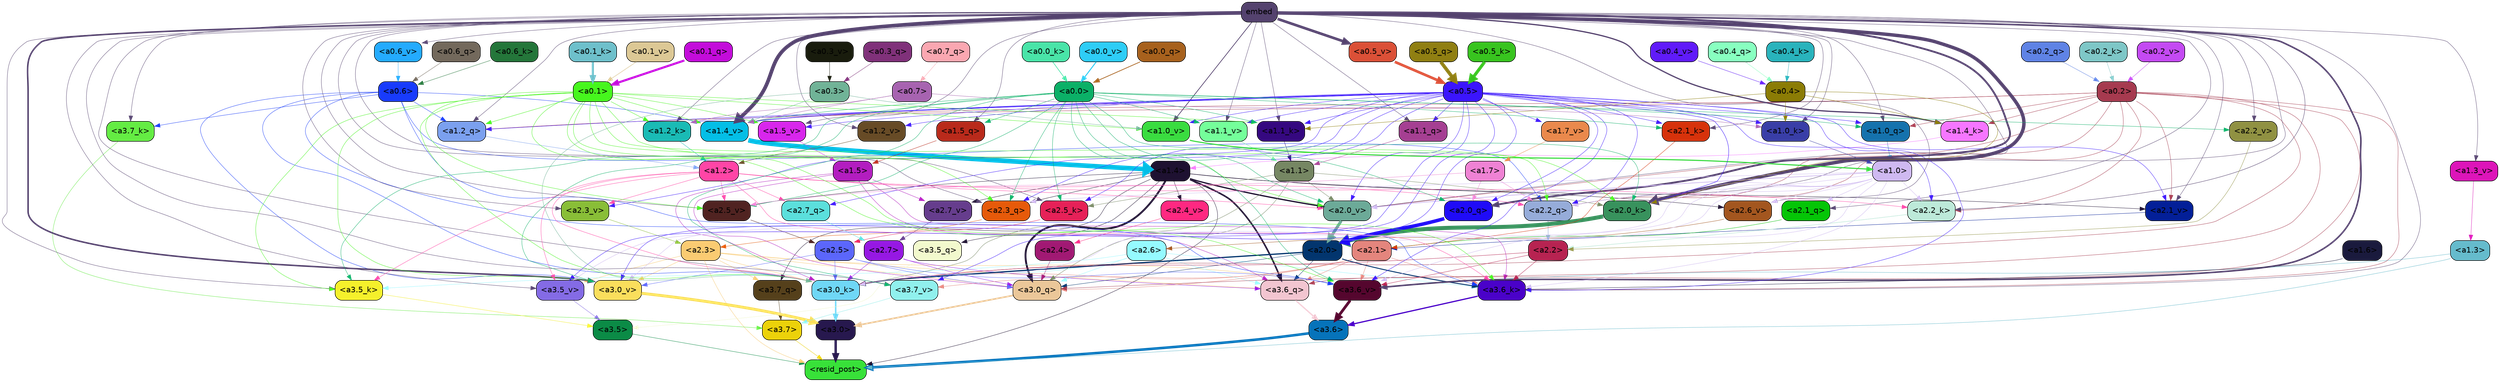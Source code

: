 strict digraph "" {
	graph [bgcolor=transparent,
		layout=dot,
		overlap=false,
		splines=true
	];
	"<a3.7>"	[color=black,
		fillcolor="#ecd20a",
		fontname=Helvetica,
		shape=box,
		style="filled, rounded"];
	"<resid_post>"	[color=black,
		fillcolor="#38e139",
		fontname=Helvetica,
		shape=box,
		style="filled, rounded"];
	"<a3.7>" -> "<resid_post>"	[color="#ecd20a",
		penwidth=0.6239100098609924];
	"<a3.6>"	[color=black,
		fillcolor="#0673ba",
		fontname=Helvetica,
		shape=box,
		style="filled, rounded"];
	"<a3.6>" -> "<resid_post>"	[color="#0673ba",
		penwidth=4.569062113761902];
	"<a3.5>"	[color=black,
		fillcolor="#0b8b46",
		fontname=Helvetica,
		shape=box,
		style="filled, rounded"];
	"<a3.5>" -> "<resid_post>"	[color="#0b8b46",
		penwidth=0.6];
	"<a3.0>"	[color=black,
		fillcolor="#27184e",
		fontname=Helvetica,
		shape=box,
		style="filled, rounded"];
	"<a3.0>" -> "<resid_post>"	[color="#27184e",
		penwidth=4.283544182777405];
	"<a2.3>"	[color=black,
		fillcolor="#facb72",
		fontname=Helvetica,
		shape=box,
		style="filled, rounded"];
	"<a2.3>" -> "<resid_post>"	[color="#facb72",
		penwidth=0.6];
	"<a3.7_q>"	[color=black,
		fillcolor="#55401b",
		fontname=Helvetica,
		shape=box,
		style="filled, rounded"];
	"<a2.3>" -> "<a3.7_q>"	[color="#facb72",
		penwidth=0.6];
	"<a3.6_q>"	[color=black,
		fillcolor="#f2c5d0",
		fontname=Helvetica,
		shape=box,
		style="filled, rounded"];
	"<a2.3>" -> "<a3.6_q>"	[color="#facb72",
		penwidth=0.6];
	"<a3.0_q>"	[color=black,
		fillcolor="#ebc799",
		fontname=Helvetica,
		shape=box,
		style="filled, rounded"];
	"<a2.3>" -> "<a3.0_q>"	[color="#facb72",
		penwidth=0.6];
	"<a3.0_k>"	[color=black,
		fillcolor="#6fd7f6",
		fontname=Helvetica,
		shape=box,
		style="filled, rounded"];
	"<a2.3>" -> "<a3.0_k>"	[color="#facb72",
		penwidth=0.6];
	"<a3.6_v>"	[color=black,
		fillcolor="#55062e",
		fontname=Helvetica,
		shape=box,
		style="filled, rounded"];
	"<a2.3>" -> "<a3.6_v>"	[color="#facb72",
		penwidth=0.6];
	"<a3.5_v>"	[color=black,
		fillcolor="#846be5",
		fontname=Helvetica,
		shape=box,
		style="filled, rounded"];
	"<a2.3>" -> "<a3.5_v>"	[color="#facb72",
		penwidth=0.6];
	"<a3.0_v>"	[color=black,
		fillcolor="#fade5c",
		fontname=Helvetica,
		shape=box,
		style="filled, rounded"];
	"<a2.3>" -> "<a3.0_v>"	[color="#facb72",
		penwidth=0.6];
	"<a1.4>"	[color=black,
		fillcolor="#1e1131",
		fontname=Helvetica,
		shape=box,
		style="filled, rounded"];
	"<a1.4>" -> "<resid_post>"	[color="#1e1131",
		penwidth=0.6];
	"<a1.4>" -> "<a3.7_q>"	[color="#1e1131",
		penwidth=0.6];
	"<a1.4>" -> "<a3.6_q>"	[color="#1e1131",
		penwidth=2.7934007048606873];
	"<a3.5_q>"	[color=black,
		fillcolor="#f2f9cd",
		fontname=Helvetica,
		shape=box,
		style="filled, rounded"];
	"<a1.4>" -> "<a3.5_q>"	[color="#1e1131",
		penwidth=0.6];
	"<a1.4>" -> "<a3.0_q>"	[color="#1e1131",
		penwidth=3.340754985809326];
	"<a2.3_q>"	[color=black,
		fillcolor="#e65a0a",
		fontname=Helvetica,
		shape=box,
		style="filled, rounded"];
	"<a1.4>" -> "<a2.3_q>"	[color="#1e1131",
		penwidth=0.6];
	"<a2.7_v>"	[color=black,
		fillcolor="#663d8d",
		fontname=Helvetica,
		shape=box,
		style="filled, rounded"];
	"<a1.4>" -> "<a2.7_v>"	[color="#1e1131",
		penwidth=0.6];
	"<a2.6_v>"	[color=black,
		fillcolor="#a3561f",
		fontname=Helvetica,
		shape=box,
		style="filled, rounded"];
	"<a1.4>" -> "<a2.6_v>"	[color="#1e1131",
		penwidth=0.6];
	"<a2.5_v>"	[color=black,
		fillcolor="#502321",
		fontname=Helvetica,
		shape=box,
		style="filled, rounded"];
	"<a1.4>" -> "<a2.5_v>"	[color="#1e1131",
		penwidth=0.6];
	"<a2.4_v>"	[color=black,
		fillcolor="#fe2881",
		fontname=Helvetica,
		shape=box,
		style="filled, rounded"];
	"<a1.4>" -> "<a2.4_v>"	[color="#1e1131",
		penwidth=0.6];
	"<a2.1_v>"	[color=black,
		fillcolor="#031f98",
		fontname=Helvetica,
		shape=box,
		style="filled, rounded"];
	"<a1.4>" -> "<a2.1_v>"	[color="#1e1131",
		penwidth=0.6];
	"<a2.0_v>"	[color=black,
		fillcolor="#6caa98",
		fontname=Helvetica,
		shape=box,
		style="filled, rounded"];
	"<a1.4>" -> "<a2.0_v>"	[color="#1e1131",
		penwidth=2.268759250640869];
	"<a1.3>"	[color=black,
		fillcolor="#65bbcc",
		fontname=Helvetica,
		shape=box,
		style="filled, rounded"];
	"<a1.3>" -> "<resid_post>"	[color="#65bbcc",
		penwidth=0.6];
	"<a1.3>" -> "<a3.6_v>"	[color="#65bbcc",
		penwidth=0.6];
	"<a3.7_q>" -> "<a3.7>"	[color="#55401b",
		penwidth=0.6];
	"<a3.6_q>" -> "<a3.6>"	[color="#f2c5d0",
		penwidth=2.0347584784030914];
	"<a3.5_q>" -> "<a3.5>"	[color="#f2f9cd",
		penwidth=0.6];
	"<a3.0_q>" -> "<a3.0>"	[color="#ebc799",
		penwidth=2.8635367155075073];
	"<a3.7_k>"	[color=black,
		fillcolor="#64ec43",
		fontname=Helvetica,
		shape=box,
		style="filled, rounded"];
	"<a3.7_k>" -> "<a3.7>"	[color="#64ec43",
		penwidth=0.6];
	"<a3.6_k>"	[color=black,
		fillcolor="#4a02c9",
		fontname=Helvetica,
		shape=box,
		style="filled, rounded"];
	"<a3.6_k>" -> "<a3.6>"	[color="#4a02c9",
		penwidth=2.1760786175727844];
	"<a3.5_k>"	[color=black,
		fillcolor="#f5f02b",
		fontname=Helvetica,
		shape=box,
		style="filled, rounded"];
	"<a3.5_k>" -> "<a3.5>"	[color="#f5f02b",
		penwidth=0.6];
	"<a3.0_k>" -> "<a3.0>"	[color="#6fd7f6",
		penwidth=2.632905662059784];
	"<a3.7_v>"	[color=black,
		fillcolor="#90f0ed",
		fontname=Helvetica,
		shape=box,
		style="filled, rounded"];
	"<a3.7_v>" -> "<a3.7>"	[color="#90f0ed",
		penwidth=0.6];
	"<a3.6_v>" -> "<a3.6>"	[color="#55062e",
		penwidth=4.981305837631226];
	"<a3.5_v>" -> "<a3.5>"	[color="#846be5",
		penwidth=0.6];
	"<a3.0_v>" -> "<a3.0>"	[color="#fade5c",
		penwidth=5.168330669403076];
	"<a2.7>"	[color=black,
		fillcolor="#9618e3",
		fontname=Helvetica,
		shape=box,
		style="filled, rounded"];
	"<a2.7>" -> "<a3.6_q>"	[color="#9618e3",
		penwidth=0.6];
	"<a2.7>" -> "<a3.0_q>"	[color="#9618e3",
		penwidth=0.6];
	"<a2.7>" -> "<a3.0_k>"	[color="#9618e3",
		penwidth=0.6];
	"<a2.6>"	[color=black,
		fillcolor="#95faff",
		fontname=Helvetica,
		shape=box,
		style="filled, rounded"];
	"<a2.6>" -> "<a3.6_q>"	[color="#95faff",
		penwidth=0.6];
	"<a2.6>" -> "<a3.0_q>"	[color="#95faff",
		penwidth=0.6];
	"<a2.6>" -> "<a3.6_k>"	[color="#95faff",
		penwidth=0.6];
	"<a2.6>" -> "<a3.5_k>"	[color="#95faff",
		penwidth=0.6];
	"<a2.6>" -> "<a3.0_k>"	[color="#95faff",
		penwidth=0.6];
	"<a2.1>"	[color=black,
		fillcolor="#e4857d",
		fontname=Helvetica,
		shape=box,
		style="filled, rounded"];
	"<a2.1>" -> "<a3.6_q>"	[color="#e4857d",
		penwidth=0.6];
	"<a2.1>" -> "<a3.0_q>"	[color="#e4857d",
		penwidth=0.6];
	"<a2.1>" -> "<a3.6_k>"	[color="#e4857d",
		penwidth=0.6];
	"<a2.1>" -> "<a3.0_k>"	[color="#e4857d",
		penwidth=0.6];
	"<a2.1>" -> "<a3.7_v>"	[color="#e4857d",
		penwidth=0.6];
	"<a2.1>" -> "<a3.6_v>"	[color="#e4857d",
		penwidth=0.6];
	"<a2.0>"	[color=black,
		fillcolor="#02356e",
		fontname=Helvetica,
		shape=box,
		style="filled, rounded"];
	"<a2.0>" -> "<a3.6_q>"	[color="#02356e",
		penwidth=0.6];
	"<a2.0>" -> "<a3.0_q>"	[color="#02356e",
		penwidth=0.6];
	"<a2.0>" -> "<a3.6_k>"	[color="#02356e",
		penwidth=1.6382827460765839];
	"<a2.0>" -> "<a3.0_k>"	[color="#02356e",
		penwidth=2.161143198609352];
	"<a1.5>"	[color=black,
		fillcolor="#b31dc0",
		fontname=Helvetica,
		shape=box,
		style="filled, rounded"];
	"<a1.5>" -> "<a3.6_q>"	[color="#b31dc0",
		penwidth=0.6];
	"<a1.5>" -> "<a3.0_q>"	[color="#b31dc0",
		penwidth=0.6];
	"<a1.5>" -> "<a3.6_k>"	[color="#b31dc0",
		penwidth=0.6];
	"<a1.5>" -> "<a3.0_k>"	[color="#b31dc0",
		penwidth=0.6];
	"<a1.5>" -> "<a2.7_v>"	[color="#b31dc0",
		penwidth=0.6];
	"<a0.2>"	[color=black,
		fillcolor="#a63a4f",
		fontname=Helvetica,
		shape=box,
		style="filled, rounded"];
	"<a0.2>" -> "<a3.6_q>"	[color="#a63a4f",
		penwidth=0.6];
	"<a0.2>" -> "<a3.0_q>"	[color="#a63a4f",
		penwidth=0.6];
	"<a0.2>" -> "<a3.6_k>"	[color="#a63a4f",
		penwidth=0.6];
	"<a0.2>" -> "<a3.0_k>"	[color="#a63a4f",
		penwidth=0.6];
	"<a2.2_q>"	[color=black,
		fillcolor="#96acd9",
		fontname=Helvetica,
		shape=box,
		style="filled, rounded"];
	"<a0.2>" -> "<a2.2_q>"	[color="#a63a4f",
		penwidth=0.6];
	"<a2.2_k>"	[color=black,
		fillcolor="#bde9d9",
		fontname=Helvetica,
		shape=box,
		style="filled, rounded"];
	"<a0.2>" -> "<a2.2_k>"	[color="#a63a4f",
		penwidth=0.6];
	"<a2.0_k>"	[color=black,
		fillcolor="#38925d",
		fontname=Helvetica,
		shape=box,
		style="filled, rounded"];
	"<a0.2>" -> "<a2.0_k>"	[color="#a63a4f",
		penwidth=0.6];
	"<a0.2>" -> "<a2.1_v>"	[color="#a63a4f",
		penwidth=0.6];
	"<a0.2>" -> "<a2.0_v>"	[color="#a63a4f",
		penwidth=0.6];
	"<a1.2_q>"	[color=black,
		fillcolor="#7ba0ef",
		fontname=Helvetica,
		shape=box,
		style="filled, rounded"];
	"<a0.2>" -> "<a1.2_q>"	[color="#a63a4f",
		penwidth=0.6];
	"<a1.0_q>"	[color=black,
		fillcolor="#1572ad",
		fontname=Helvetica,
		shape=box,
		style="filled, rounded"];
	"<a0.2>" -> "<a1.0_q>"	[color="#a63a4f",
		penwidth=0.6];
	"<a1.4_k>"	[color=black,
		fillcolor="#f676ff",
		fontname=Helvetica,
		shape=box,
		style="filled, rounded"];
	"<a0.2>" -> "<a1.4_k>"	[color="#a63a4f",
		penwidth=0.6];
	"<a1.4_v>"	[color=black,
		fillcolor="#04bee6",
		fontname=Helvetica,
		shape=box,
		style="filled, rounded"];
	"<a0.2>" -> "<a1.4_v>"	[color="#a63a4f",
		penwidth=0.6];
	"<a2.5>"	[color=black,
		fillcolor="#5b66fb",
		fontname=Helvetica,
		shape=box,
		style="filled, rounded"];
	"<a2.5>" -> "<a3.0_q>"	[color="#5b66fb",
		penwidth=0.6];
	"<a2.5>" -> "<a3.0_k>"	[color="#5b66fb",
		penwidth=0.6];
	"<a2.5>" -> "<a3.6_v>"	[color="#5b66fb",
		penwidth=0.6];
	"<a2.5>" -> "<a3.0_v>"	[color="#5b66fb",
		penwidth=0.6];
	"<a2.4>"	[color=black,
		fillcolor="#a11973",
		fontname=Helvetica,
		shape=box,
		style="filled, rounded"];
	"<a2.4>" -> "<a3.0_q>"	[color="#a11973",
		penwidth=0.6];
	"<a1.1>"	[color=black,
		fillcolor="#768763",
		fontname=Helvetica,
		shape=box,
		style="filled, rounded"];
	"<a1.1>" -> "<a3.0_q>"	[color="#768763",
		penwidth=0.6];
	"<a1.1>" -> "<a3.0_k>"	[color="#768763",
		penwidth=0.6];
	"<a2.5_k>"	[color=black,
		fillcolor="#e62158",
		fontname=Helvetica,
		shape=box,
		style="filled, rounded"];
	"<a1.1>" -> "<a2.5_k>"	[color="#768763",
		penwidth=0.6];
	"<a1.1>" -> "<a2.0_k>"	[color="#768763",
		penwidth=0.6];
	"<a1.1>" -> "<a2.0_v>"	[color="#768763",
		penwidth=0.6];
	"<a0.6>"	[color=black,
		fillcolor="#183bfb",
		fontname=Helvetica,
		shape=box,
		style="filled, rounded"];
	"<a0.6>" -> "<a3.7_k>"	[color="#183bfb",
		penwidth=0.6];
	"<a0.6>" -> "<a3.6_k>"	[color="#183bfb",
		penwidth=0.6];
	"<a0.6>" -> "<a3.0_k>"	[color="#183bfb",
		penwidth=0.6];
	"<a0.6>" -> "<a3.6_v>"	[color="#183bfb",
		penwidth=0.6];
	"<a0.6>" -> "<a3.0_v>"	[color="#183bfb",
		penwidth=0.6];
	"<a0.6>" -> "<a2.2_q>"	[color="#183bfb",
		penwidth=0.6];
	"<a0.6>" -> "<a1.2_q>"	[color="#183bfb",
		penwidth=0.6];
	"<a0.6>" -> "<a1.4_v>"	[color="#183bfb",
		penwidth=0.6];
	embed	[color=black,
		fillcolor="#54426e",
		fontname=Helvetica,
		shape=box,
		style="filled, rounded"];
	embed -> "<a3.7_k>"	[color="#54426e",
		penwidth=0.6];
	embed -> "<a3.6_k>"	[color="#54426e",
		penwidth=0.6];
	embed -> "<a3.5_k>"	[color="#54426e",
		penwidth=0.6];
	embed -> "<a3.0_k>"	[color="#54426e",
		penwidth=0.6];
	embed -> "<a3.7_v>"	[color="#54426e",
		penwidth=0.6];
	embed -> "<a3.6_v>"	[color="#54426e",
		penwidth=2.7825746536254883];
	embed -> "<a3.5_v>"	[color="#54426e",
		penwidth=0.6];
	embed -> "<a3.0_v>"	[color="#54426e",
		penwidth=2.6950180530548096];
	embed -> "<a2.3_q>"	[color="#54426e",
		penwidth=0.6];
	embed -> "<a2.2_q>"	[color="#54426e",
		penwidth=0.6];
	"<a2.1_q>"	[color=black,
		fillcolor="#05c507",
		fontname=Helvetica,
		shape=box,
		style="filled, rounded"];
	embed -> "<a2.1_q>"	[color="#54426e",
		penwidth=0.6];
	"<a2.0_q>"	[color=black,
		fillcolor="#1f0bf8",
		fontname=Helvetica,
		shape=box,
		style="filled, rounded"];
	embed -> "<a2.0_q>"	[color="#54426e",
		penwidth=3.305941343307495];
	embed -> "<a2.5_k>"	[color="#54426e",
		penwidth=0.6];
	embed -> "<a2.2_k>"	[color="#54426e",
		penwidth=0.6698317527770996];
	"<a2.1_k>"	[color=black,
		fillcolor="#d7320b",
		fontname=Helvetica,
		shape=box,
		style="filled, rounded"];
	embed -> "<a2.1_k>"	[color="#54426e",
		penwidth=0.6];
	embed -> "<a2.0_k>"	[color="#54426e",
		penwidth=6.12570995092392];
	embed -> "<a2.6_v>"	[color="#54426e",
		penwidth=0.6];
	embed -> "<a2.5_v>"	[color="#54426e",
		penwidth=0.6];
	"<a2.3_v>"	[color=black,
		fillcolor="#89be37",
		fontname=Helvetica,
		shape=box,
		style="filled, rounded"];
	embed -> "<a2.3_v>"	[color="#54426e",
		penwidth=0.6];
	"<a2.2_v>"	[color=black,
		fillcolor="#909142",
		fontname=Helvetica,
		shape=box,
		style="filled, rounded"];
	embed -> "<a2.2_v>"	[color="#54426e",
		penwidth=0.6];
	embed -> "<a2.1_v>"	[color="#54426e",
		penwidth=0.6];
	embed -> "<a2.0_v>"	[color="#54426e",
		penwidth=0.6];
	"<a1.5_q>"	[color=black,
		fillcolor="#b92a1b",
		fontname=Helvetica,
		shape=box,
		style="filled, rounded"];
	embed -> "<a1.5_q>"	[color="#54426e",
		penwidth=0.6];
	embed -> "<a1.2_q>"	[color="#54426e",
		penwidth=0.6087074279785156];
	"<a1.1_q>"	[color=black,
		fillcolor="#a53f92",
		fontname=Helvetica,
		shape=box,
		style="filled, rounded"];
	embed -> "<a1.1_q>"	[color="#54426e",
		penwidth=0.6];
	embed -> "<a1.0_q>"	[color="#54426e",
		penwidth=0.6];
	embed -> "<a1.4_k>"	[color="#54426e",
		penwidth=2.1858973503112793];
	"<a1.2_k>"	[color=black,
		fillcolor="#1abbb5",
		fontname=Helvetica,
		shape=box,
		style="filled, rounded"];
	embed -> "<a1.2_k>"	[color="#54426e",
		penwidth=0.6];
	"<a1.1_k>"	[color=black,
		fillcolor="#350880",
		fontname=Helvetica,
		shape=box,
		style="filled, rounded"];
	embed -> "<a1.1_k>"	[color="#54426e",
		penwidth=0.6];
	"<a1.0_k>"	[color=black,
		fillcolor="#393ea7",
		fontname=Helvetica,
		shape=box,
		style="filled, rounded"];
	embed -> "<a1.0_k>"	[color="#54426e",
		penwidth=0.6];
	"<a1.5_v>"	[color=black,
		fillcolor="#d826ec",
		fontname=Helvetica,
		shape=box,
		style="filled, rounded"];
	embed -> "<a1.5_v>"	[color="#54426e",
		penwidth=0.6];
	embed -> "<a1.4_v>"	[color="#54426e",
		penwidth=6.590077131986618];
	"<a1.3_v>"	[color=black,
		fillcolor="#dd15b9",
		fontname=Helvetica,
		shape=box,
		style="filled, rounded"];
	embed -> "<a1.3_v>"	[color="#54426e",
		penwidth=0.6];
	"<a1.2_v>"	[color=black,
		fillcolor="#674b26",
		fontname=Helvetica,
		shape=box,
		style="filled, rounded"];
	embed -> "<a1.2_v>"	[color="#54426e",
		penwidth=0.6];
	"<a1.1_v>"	[color=black,
		fillcolor="#74fe9a",
		fontname=Helvetica,
		shape=box,
		style="filled, rounded"];
	embed -> "<a1.1_v>"	[color="#54426e",
		penwidth=0.6];
	"<a1.0_v>"	[color=black,
		fillcolor="#3adc40",
		fontname=Helvetica,
		shape=box,
		style="filled, rounded"];
	embed -> "<a1.0_v>"	[color="#54426e",
		penwidth=1.2076449394226074];
	"<a0.6_v>"	[color=black,
		fillcolor="#24abfe",
		fontname=Helvetica,
		shape=box,
		style="filled, rounded"];
	embed -> "<a0.6_v>"	[color="#54426e",
		penwidth=0.6];
	"<a0.5_v>"	[color=black,
		fillcolor="#db5037",
		fontname=Helvetica,
		shape=box,
		style="filled, rounded"];
	embed -> "<a0.5_v>"	[color="#54426e",
		penwidth=4.663905620574951];
	"<a2.2>"	[color=black,
		fillcolor="#b72351",
		fontname=Helvetica,
		shape=box,
		style="filled, rounded"];
	"<a2.2>" -> "<a3.6_k>"	[color="#b72351",
		penwidth=0.6];
	"<a2.2>" -> "<a3.0_k>"	[color="#b72351",
		penwidth=0.6];
	"<a2.2>" -> "<a3.6_v>"	[color="#b72351",
		penwidth=0.6];
	"<a1.6>"	[color=black,
		fillcolor="#1a1a3d",
		fontname=Helvetica,
		shape=box,
		style="filled, rounded"];
	"<a1.6>" -> "<a3.6_k>"	[color="#1a1a3d",
		penwidth=0.6];
	"<a1.2>"	[color=black,
		fillcolor="#ff45a6",
		fontname=Helvetica,
		shape=box,
		style="filled, rounded"];
	"<a1.2>" -> "<a3.6_k>"	[color="#ff45a6",
		penwidth=0.6];
	"<a1.2>" -> "<a3.5_k>"	[color="#ff45a6",
		penwidth=0.6];
	"<a1.2>" -> "<a3.0_k>"	[color="#ff45a6",
		penwidth=0.6];
	"<a1.2>" -> "<a3.5_v>"	[color="#ff45a6",
		penwidth=0.6];
	"<a2.7_q>"	[color=black,
		fillcolor="#5bdfdc",
		fontname=Helvetica,
		shape=box,
		style="filled, rounded"];
	"<a1.2>" -> "<a2.7_q>"	[color="#ff45a6",
		penwidth=0.6];
	"<a1.2>" -> "<a2.2_q>"	[color="#ff45a6",
		penwidth=0.6];
	"<a1.2>" -> "<a2.2_k>"	[color="#ff45a6",
		penwidth=0.6];
	"<a1.2>" -> "<a2.5_v>"	[color="#ff45a6",
		penwidth=0.6];
	"<a1.2>" -> "<a2.3_v>"	[color="#ff45a6",
		penwidth=0.6];
	"<a1.2>" -> "<a2.0_v>"	[color="#ff45a6",
		penwidth=0.6];
	"<a1.0>"	[color=black,
		fillcolor="#cfb9f1",
		fontname=Helvetica,
		shape=box,
		style="filled, rounded"];
	"<a1.0>" -> "<a3.6_k>"	[color="#cfb9f1",
		penwidth=0.6];
	"<a1.0>" -> "<a3.0_k>"	[color="#cfb9f1",
		penwidth=0.6];
	"<a1.0>" -> "<a3.6_v>"	[color="#cfb9f1",
		penwidth=0.6];
	"<a1.0>" -> "<a3.5_v>"	[color="#cfb9f1",
		penwidth=0.6];
	"<a1.0>" -> "<a3.0_v>"	[color="#cfb9f1",
		penwidth=0.6];
	"<a1.0>" -> "<a2.3_q>"	[color="#cfb9f1",
		penwidth=0.6];
	"<a1.0>" -> "<a2.2_q>"	[color="#cfb9f1",
		penwidth=0.6];
	"<a1.0>" -> "<a2.1_q>"	[color="#cfb9f1",
		penwidth=0.6];
	"<a1.0>" -> "<a2.2_k>"	[color="#cfb9f1",
		penwidth=0.6];
	"<a1.0>" -> "<a2.0_k>"	[color="#cfb9f1",
		penwidth=0.6];
	"<a1.0>" -> "<a2.6_v>"	[color="#cfb9f1",
		penwidth=0.6];
	"<a1.0>" -> "<a2.0_v>"	[color="#cfb9f1",
		penwidth=1.2213096618652344];
	"<a0.5>"	[color=black,
		fillcolor="#3b15fd",
		fontname=Helvetica,
		shape=box,
		style="filled, rounded"];
	"<a0.5>" -> "<a3.6_k>"	[color="#3b15fd",
		penwidth=0.6];
	"<a0.5>" -> "<a3.7_v>"	[color="#3b15fd",
		penwidth=0.6];
	"<a0.5>" -> "<a3.6_v>"	[color="#3b15fd",
		penwidth=0.6];
	"<a0.5>" -> "<a3.5_v>"	[color="#3b15fd",
		penwidth=0.6];
	"<a0.5>" -> "<a3.0_v>"	[color="#3b15fd",
		penwidth=0.6];
	"<a0.5>" -> "<a2.7_q>"	[color="#3b15fd",
		penwidth=0.6];
	"<a0.5>" -> "<a2.3_q>"	[color="#3b15fd",
		penwidth=0.6];
	"<a0.5>" -> "<a2.2_q>"	[color="#3b15fd",
		penwidth=0.6];
	"<a0.5>" -> "<a2.0_q>"	[color="#3b15fd",
		penwidth=0.6];
	"<a0.5>" -> "<a2.5_k>"	[color="#3b15fd",
		penwidth=0.6];
	"<a0.5>" -> "<a2.2_k>"	[color="#3b15fd",
		penwidth=0.6];
	"<a0.5>" -> "<a2.1_k>"	[color="#3b15fd",
		penwidth=0.6];
	"<a0.5>" -> "<a2.0_k>"	[color="#3b15fd",
		penwidth=0.6900839805603027];
	"<a0.5>" -> "<a2.3_v>"	[color="#3b15fd",
		penwidth=0.6];
	"<a0.5>" -> "<a2.1_v>"	[color="#3b15fd",
		penwidth=0.6];
	"<a0.5>" -> "<a2.0_v>"	[color="#3b15fd",
		penwidth=0.6];
	"<a0.5>" -> "<a1.2_q>"	[color="#3b15fd",
		penwidth=0.6];
	"<a0.5>" -> "<a1.1_q>"	[color="#3b15fd",
		penwidth=0.6];
	"<a0.5>" -> "<a1.0_q>"	[color="#3b15fd",
		penwidth=0.6];
	"<a0.5>" -> "<a1.2_k>"	[color="#3b15fd",
		penwidth=0.6];
	"<a0.5>" -> "<a1.1_k>"	[color="#3b15fd",
		penwidth=0.6];
	"<a0.5>" -> "<a1.0_k>"	[color="#3b15fd",
		penwidth=0.6];
	"<a1.7_v>"	[color=black,
		fillcolor="#ea894c",
		fontname=Helvetica,
		shape=box,
		style="filled, rounded"];
	"<a0.5>" -> "<a1.7_v>"	[color="#3b15fd",
		penwidth=0.6];
	"<a0.5>" -> "<a1.5_v>"	[color="#3b15fd",
		penwidth=0.6];
	"<a0.5>" -> "<a1.4_v>"	[color="#3b15fd",
		penwidth=0.9985027313232422];
	"<a0.5>" -> "<a1.2_v>"	[color="#3b15fd",
		penwidth=0.6];
	"<a0.5>" -> "<a1.1_v>"	[color="#3b15fd",
		penwidth=0.6];
	"<a0.5>" -> "<a1.0_v>"	[color="#3b15fd",
		penwidth=0.6];
	"<a0.1>"	[color=black,
		fillcolor="#46f61d",
		fontname=Helvetica,
		shape=box,
		style="filled, rounded"];
	"<a0.1>" -> "<a3.6_k>"	[color="#46f61d",
		penwidth=0.6];
	"<a0.1>" -> "<a3.5_k>"	[color="#46f61d",
		penwidth=0.6];
	"<a0.1>" -> "<a3.0_k>"	[color="#46f61d",
		penwidth=0.6];
	"<a0.1>" -> "<a3.6_v>"	[color="#46f61d",
		penwidth=0.6];
	"<a0.1>" -> "<a3.0_v>"	[color="#46f61d",
		penwidth=0.6];
	"<a0.1>" -> "<a2.3_q>"	[color="#46f61d",
		penwidth=0.6];
	"<a0.1>" -> "<a2.2_q>"	[color="#46f61d",
		penwidth=0.6];
	"<a0.1>" -> "<a2.0_k>"	[color="#46f61d",
		penwidth=0.6];
	"<a0.1>" -> "<a2.5_v>"	[color="#46f61d",
		penwidth=0.6];
	"<a0.1>" -> "<a2.0_v>"	[color="#46f61d",
		penwidth=0.6];
	"<a0.1>" -> "<a1.2_q>"	[color="#46f61d",
		penwidth=0.6218185424804688];
	"<a0.1>" -> "<a1.2_k>"	[color="#46f61d",
		penwidth=0.6];
	"<a0.1>" -> "<a1.1_k>"	[color="#46f61d",
		penwidth=0.6];
	"<a0.1>" -> "<a1.5_v>"	[color="#46f61d",
		penwidth=0.6];
	"<a0.1>" -> "<a1.4_v>"	[color="#46f61d",
		penwidth=0.6];
	"<a0.1>" -> "<a1.0_v>"	[color="#46f61d",
		penwidth=0.6];
	"<a0.0>"	[color=black,
		fillcolor="#0bb067",
		fontname=Helvetica,
		shape=box,
		style="filled, rounded"];
	"<a0.0>" -> "<a3.5_k>"	[color="#0bb067",
		penwidth=0.6];
	"<a0.0>" -> "<a3.7_v>"	[color="#0bb067",
		penwidth=0.6];
	"<a0.0>" -> "<a3.6_v>"	[color="#0bb067",
		penwidth=0.6];
	"<a0.0>" -> "<a3.0_v>"	[color="#0bb067",
		penwidth=0.6];
	"<a0.0>" -> "<a2.3_q>"	[color="#0bb067",
		penwidth=0.6];
	"<a0.0>" -> "<a2.0_q>"	[color="#0bb067",
		penwidth=0.6];
	"<a0.0>" -> "<a2.5_k>"	[color="#0bb067",
		penwidth=0.6];
	"<a0.0>" -> "<a2.1_k>"	[color="#0bb067",
		penwidth=0.6];
	"<a0.0>" -> "<a2.0_k>"	[color="#0bb067",
		penwidth=0.6];
	"<a0.0>" -> "<a2.5_v>"	[color="#0bb067",
		penwidth=0.6];
	"<a0.0>" -> "<a2.2_v>"	[color="#0bb067",
		penwidth=0.6];
	"<a0.0>" -> "<a2.0_v>"	[color="#0bb067",
		penwidth=0.6];
	"<a0.0>" -> "<a1.5_q>"	[color="#0bb067",
		penwidth=0.6];
	"<a0.0>" -> "<a1.0_q>"	[color="#0bb067",
		penwidth=0.6];
	"<a0.0>" -> "<a1.1_k>"	[color="#0bb067",
		penwidth=0.6];
	"<a0.0>" -> "<a1.4_v>"	[color="#0bb067",
		penwidth=0.6];
	"<a0.0>" -> "<a1.1_v>"	[color="#0bb067",
		penwidth=0.6];
	"<a0.3>"	[color=black,
		fillcolor="#70b397",
		fontname=Helvetica,
		shape=box,
		style="filled, rounded"];
	"<a0.3>" -> "<a3.0_k>"	[color="#70b397",
		penwidth=0.6];
	"<a0.3>" -> "<a1.4_v>"	[color="#70b397",
		penwidth=0.6];
	"<a0.3>" -> "<a1.0_v>"	[color="#70b397",
		penwidth=0.6];
	"<a2.7_q>" -> "<a2.7>"	[color="#5bdfdc",
		penwidth=0.6];
	"<a2.3_q>" -> "<a2.3>"	[color="#e65a0a",
		penwidth=0.6];
	"<a2.2_q>" -> "<a2.2>"	[color="#96acd9",
		penwidth=0.7553567886352539];
	"<a2.1_q>" -> "<a2.1>"	[color="#05c507",
		penwidth=0.6];
	"<a2.0_q>" -> "<a2.0>"	[color="#1f0bf8",
		penwidth=6.256794691085815];
	"<a2.5_k>" -> "<a2.5>"	[color="#e62158",
		penwidth=0.6];
	"<a2.2_k>" -> "<a2.2>"	[color="#bde9d9",
		penwidth=0.8854708671569824];
	"<a2.1_k>" -> "<a2.1>"	[color="#d7320b",
		penwidth=0.6];
	"<a2.0_k>" -> "<a2.0>"	[color="#38925d",
		penwidth=7.231504917144775];
	"<a2.7_v>" -> "<a2.7>"	[color="#663d8d",
		penwidth=0.6];
	"<a2.6_v>" -> "<a2.6>"	[color="#a3561f",
		penwidth=0.6];
	"<a2.5_v>" -> "<a2.5>"	[color="#502321",
		penwidth=0.6];
	"<a2.4_v>" -> "<a2.4>"	[color="#fe2881",
		penwidth=0.6];
	"<a2.3_v>" -> "<a2.3>"	[color="#89be37",
		penwidth=0.6];
	"<a2.2_v>" -> "<a2.2>"	[color="#909142",
		penwidth=0.6];
	"<a2.1_v>" -> "<a2.1>"	[color="#031f98",
		penwidth=0.6];
	"<a2.0_v>" -> "<a2.0>"	[color="#6caa98",
		penwidth=5.231471925973892];
	"<a1.7>"	[color=black,
		fillcolor="#ef82d4",
		fontname=Helvetica,
		shape=box,
		style="filled, rounded"];
	"<a1.7>" -> "<a2.2_q>"	[color="#ef82d4",
		penwidth=0.6];
	"<a1.7>" -> "<a2.0_q>"	[color="#ef82d4",
		penwidth=0.6];
	"<a1.7>" -> "<a2.5_v>"	[color="#ef82d4",
		penwidth=0.6];
	"<a0.4>"	[color=black,
		fillcolor="#8b7c05",
		fontname=Helvetica,
		shape=box,
		style="filled, rounded"];
	"<a0.4>" -> "<a2.0_k>"	[color="#8b7c05",
		penwidth=0.6];
	"<a0.4>" -> "<a1.4_k>"	[color="#8b7c05",
		penwidth=0.6];
	"<a0.4>" -> "<a1.1_k>"	[color="#8b7c05",
		penwidth=0.6];
	"<a0.4>" -> "<a1.0_k>"	[color="#8b7c05",
		penwidth=0.6];
	"<a1.5_q>" -> "<a1.5>"	[color="#b92a1b",
		penwidth=0.6];
	"<a1.2_q>" -> "<a1.2>"	[color="#7ba0ef",
		penwidth=0.6];
	"<a1.1_q>" -> "<a1.1>"	[color="#a53f92",
		penwidth=0.6];
	"<a1.0_q>" -> "<a1.0>"	[color="#1572ad",
		penwidth=0.6];
	"<a1.4_k>" -> "<a1.4>"	[color="#f676ff",
		penwidth=0.6];
	"<a1.2_k>" -> "<a1.2>"	[color="#1abbb5",
		penwidth=0.6];
	"<a1.1_k>" -> "<a1.1>"	[color="#350880",
		penwidth=0.6];
	"<a1.0_k>" -> "<a1.0>"	[color="#393ea7",
		penwidth=0.6];
	"<a1.7_v>" -> "<a1.7>"	[color="#ea894c",
		penwidth=0.6];
	"<a1.5_v>" -> "<a1.5>"	[color="#d826ec",
		penwidth=0.6];
	"<a1.4_v>" -> "<a1.4>"	[color="#04bee6",
		penwidth=8.36684274673462];
	"<a1.3_v>" -> "<a1.3>"	[color="#dd15b9",
		penwidth=0.6];
	"<a1.2_v>" -> "<a1.2>"	[color="#674b26",
		penwidth=0.6];
	"<a1.1_v>" -> "<a1.1>"	[color="#74fe9a",
		penwidth=0.6];
	"<a1.0_v>" -> "<a1.0>"	[color="#3adc40",
		penwidth=1.9665732383728027];
	"<a0.7>"	[color=black,
		fillcolor="#a763b0",
		fontname=Helvetica,
		shape=box,
		style="filled, rounded"];
	"<a0.7>" -> "<a1.2_k>"	[color="#a763b0",
		penwidth=0.6];
	"<a0.7>" -> "<a1.0_k>"	[color="#a763b0",
		penwidth=0.6];
	"<a0.7>" -> "<a1.4_v>"	[color="#a763b0",
		penwidth=0.6];
	"<a0.7_q>"	[color=black,
		fillcolor="#faa7b1",
		fontname=Helvetica,
		shape=box,
		style="filled, rounded"];
	"<a0.7_q>" -> "<a0.7>"	[color="#faa7b1",
		penwidth=0.6];
	"<a0.6_q>"	[color=black,
		fillcolor="#73695c",
		fontname=Helvetica,
		shape=box,
		style="filled, rounded"];
	"<a0.6_q>" -> "<a0.6>"	[color="#73695c",
		penwidth=0.6];
	"<a0.5_q>"	[color=black,
		fillcolor="#907f12",
		fontname=Helvetica,
		shape=box,
		style="filled, rounded"];
	"<a0.5_q>" -> "<a0.5>"	[color="#907f12",
		penwidth=6.156635046005249];
	"<a0.4_q>"	[color=black,
		fillcolor="#88ffc0",
		fontname=Helvetica,
		shape=box,
		style="filled, rounded"];
	"<a0.4_q>" -> "<a0.4>"	[color="#88ffc0",
		penwidth=0.6];
	"<a0.3_q>"	[color=black,
		fillcolor="#80317a",
		fontname=Helvetica,
		shape=box,
		style="filled, rounded"];
	"<a0.3_q>" -> "<a0.3>"	[color="#80317a",
		penwidth=0.6];
	"<a0.2_q>"	[color=black,
		fillcolor="#5f83e5",
		fontname=Helvetica,
		shape=box,
		style="filled, rounded"];
	"<a0.2_q>" -> "<a0.2>"	[color="#5f83e5",
		penwidth=0.6];
	"<a0.1_q>"	[color=black,
		fillcolor="#c30cda",
		fontname=Helvetica,
		shape=box,
		style="filled, rounded"];
	"<a0.1_q>" -> "<a0.1>"	[color="#c30cda",
		penwidth=3.795884132385254];
	"<a0.0_q>"	[color=black,
		fillcolor="#a7611d",
		fontname=Helvetica,
		shape=box,
		style="filled, rounded"];
	"<a0.0_q>" -> "<a0.0>"	[color="#a7611d",
		penwidth=1.2393803596496582];
	"<a0.6_k>"	[color=black,
		fillcolor="#24763a",
		fontname=Helvetica,
		shape=box,
		style="filled, rounded"];
	"<a0.6_k>" -> "<a0.6>"	[color="#24763a",
		penwidth=0.6];
	"<a0.5_k>"	[color=black,
		fillcolor="#38c41f",
		fontname=Helvetica,
		shape=box,
		style="filled, rounded"];
	"<a0.5_k>" -> "<a0.5>"	[color="#38c41f",
		penwidth=5.603226900100708];
	"<a0.4_k>"	[color=black,
		fillcolor="#29b3bc",
		fontname=Helvetica,
		shape=box,
		style="filled, rounded"];
	"<a0.4_k>" -> "<a0.4>"	[color="#29b3bc",
		penwidth=0.6];
	"<a0.2_k>"	[color=black,
		fillcolor="#7ec7c7",
		fontname=Helvetica,
		shape=box,
		style="filled, rounded"];
	"<a0.2_k>" -> "<a0.2>"	[color="#7ec7c7",
		penwidth=0.6];
	"<a0.1_k>"	[color=black,
		fillcolor="#6ec0cb",
		fontname=Helvetica,
		shape=box,
		style="filled, rounded"];
	"<a0.1_k>" -> "<a0.1>"	[color="#6ec0cb",
		penwidth=3.7429747581481934];
	"<a0.0_k>"	[color=black,
		fillcolor="#49e4a8",
		fontname=Helvetica,
		shape=box,
		style="filled, rounded"];
	"<a0.0_k>" -> "<a0.0>"	[color="#49e4a8",
		penwidth=1.106727123260498];
	"<a0.6_v>" -> "<a0.6>"	[color="#24abfe",
		penwidth=0.6];
	"<a0.5_v>" -> "<a0.5>"	[color="#db5037",
		penwidth=4.667354106903076];
	"<a0.4_v>"	[color=black,
		fillcolor="#601bf9",
		fontname=Helvetica,
		shape=box,
		style="filled, rounded"];
	"<a0.4_v>" -> "<a0.4>"	[color="#601bf9",
		penwidth=0.6];
	"<a0.3_v>"	[color=black,
		fillcolor="#191c0d",
		fontname=Helvetica,
		shape=box,
		style="filled, rounded"];
	"<a0.3_v>" -> "<a0.3>"	[color="#191c0d",
		penwidth=0.6];
	"<a0.2_v>"	[color=black,
		fillcolor="#c44af3",
		fontname=Helvetica,
		shape=box,
		style="filled, rounded"];
	"<a0.2_v>" -> "<a0.2>"	[color="#c44af3",
		penwidth=0.6];
	"<a0.1_v>"	[color=black,
		fillcolor="#dcc895",
		fontname=Helvetica,
		shape=box,
		style="filled, rounded"];
	"<a0.1_v>" -> "<a0.1>"	[color="#dcc895",
		penwidth=0.8298110961914062];
	"<a0.0_v>"	[color=black,
		fillcolor="#2ecdf6",
		fontname=Helvetica,
		shape=box,
		style="filled, rounded"];
	"<a0.0_v>" -> "<a0.0>"	[color="#2ecdf6",
		penwidth=1.7084956169128418];
}
